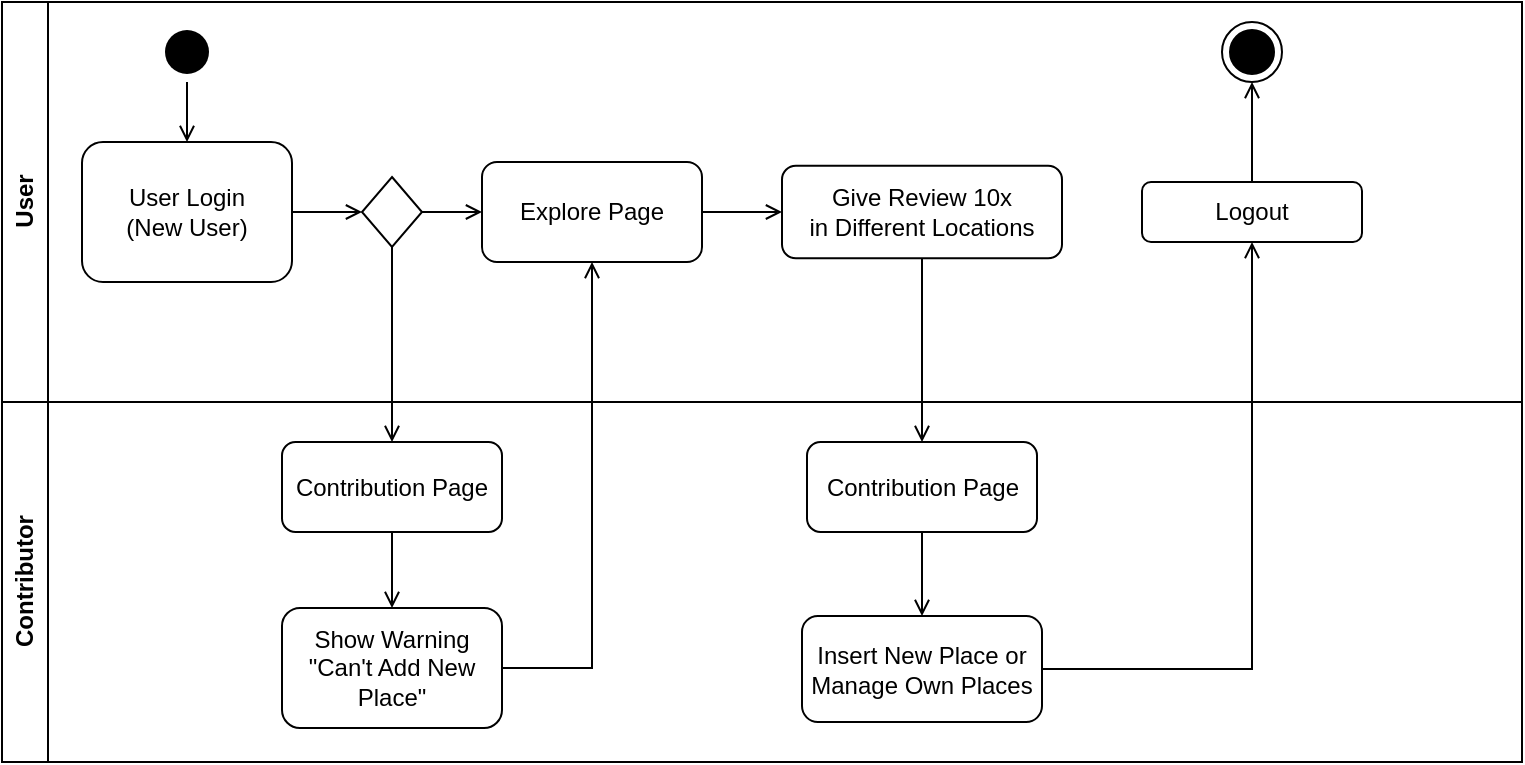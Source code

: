 <mxfile version="24.7.7">
  <diagram name="Page-1" id="e7e014a7-5840-1c2e-5031-d8a46d1fe8dd">
    <mxGraphModel dx="968" dy="544" grid="1" gridSize="10" guides="1" tooltips="1" connect="1" arrows="1" fold="1" page="1" pageScale="1" pageWidth="1169" pageHeight="826" background="none" math="0" shadow="0">
      <root>
        <mxCell id="0" />
        <mxCell id="1" parent="0" />
        <mxCell id="rC1jzke7cSfcXqQ4rUpF-43" value="Contributor" style="swimlane;horizontal=0;whiteSpace=wrap;html=1;" parent="1" vertex="1">
          <mxGeometry x="40" y="280" width="760" height="180" as="geometry" />
        </mxCell>
        <mxCell id="rC1jzke7cSfcXqQ4rUpF-50" value="Show Warning &quot;Can&#39;t Add New Place&quot;" style="verticalAlign=middle;whiteSpace=wrap;rounded=1;" parent="rC1jzke7cSfcXqQ4rUpF-43" vertex="1">
          <mxGeometry x="140" y="103" width="110" height="60" as="geometry" />
        </mxCell>
        <mxCell id="rC1jzke7cSfcXqQ4rUpF-95" value="Insert New Place or Manage Own Places" style="verticalAlign=middle;whiteSpace=wrap;rounded=1;" parent="rC1jzke7cSfcXqQ4rUpF-43" vertex="1">
          <mxGeometry x="400" y="107" width="120" height="53" as="geometry" />
        </mxCell>
        <mxCell id="rC1jzke7cSfcXqQ4rUpF-97" value="Contribution Page" style="verticalAlign=middle;whiteSpace=wrap;rounded=1;" parent="rC1jzke7cSfcXqQ4rUpF-43" vertex="1">
          <mxGeometry x="140" y="20" width="110" height="45" as="geometry" />
        </mxCell>
        <mxCell id="rC1jzke7cSfcXqQ4rUpF-98" style="rounded=0;orthogonalLoop=1;jettySize=auto;html=1;entryX=0.5;entryY=0;entryDx=0;entryDy=0;endArrow=open;endFill=0;exitX=0.5;exitY=1;exitDx=0;exitDy=0;edgeStyle=orthogonalEdgeStyle;" parent="rC1jzke7cSfcXqQ4rUpF-43" source="rC1jzke7cSfcXqQ4rUpF-97" target="rC1jzke7cSfcXqQ4rUpF-50" edge="1">
          <mxGeometry relative="1" as="geometry">
            <mxPoint x="205" y="-67" as="sourcePoint" />
            <mxPoint x="205" y="25" as="targetPoint" />
          </mxGeometry>
        </mxCell>
        <mxCell id="rC1jzke7cSfcXqQ4rUpF-99" value="Contribution Page" style="verticalAlign=middle;whiteSpace=wrap;rounded=1;" parent="rC1jzke7cSfcXqQ4rUpF-43" vertex="1">
          <mxGeometry x="402.5" y="20" width="115" height="45" as="geometry" />
        </mxCell>
        <mxCell id="rC1jzke7cSfcXqQ4rUpF-102" style="rounded=0;orthogonalLoop=1;jettySize=auto;html=1;entryX=0.5;entryY=0;entryDx=0;entryDy=0;endArrow=open;endFill=0;exitX=0.5;exitY=1;exitDx=0;exitDy=0;edgeStyle=orthogonalEdgeStyle;" parent="rC1jzke7cSfcXqQ4rUpF-43" source="rC1jzke7cSfcXqQ4rUpF-99" target="rC1jzke7cSfcXqQ4rUpF-95" edge="1">
          <mxGeometry relative="1" as="geometry">
            <mxPoint x="470" y="-62" as="sourcePoint" />
            <mxPoint x="470" y="30" as="targetPoint" />
          </mxGeometry>
        </mxCell>
        <mxCell id="rC1jzke7cSfcXqQ4rUpF-55" value="User" style="swimlane;horizontal=0;whiteSpace=wrap;html=1;" parent="1" vertex="1">
          <mxGeometry x="40" y="80" width="760" height="200" as="geometry" />
        </mxCell>
        <mxCell id="rC1jzke7cSfcXqQ4rUpF-56" style="edgeStyle=orthogonalEdgeStyle;rounded=0;orthogonalLoop=1;jettySize=auto;html=1;endArrow=open;endFill=0;" parent="rC1jzke7cSfcXqQ4rUpF-55" source="rC1jzke7cSfcXqQ4rUpF-57" target="rC1jzke7cSfcXqQ4rUpF-59" edge="1">
          <mxGeometry relative="1" as="geometry" />
        </mxCell>
        <mxCell id="rC1jzke7cSfcXqQ4rUpF-57" value="" style="ellipse;shape=startState;fillColor=#000000;strokeColor=none;" parent="rC1jzke7cSfcXqQ4rUpF-55" vertex="1">
          <mxGeometry x="77.5" y="10" width="30" height="30" as="geometry" />
        </mxCell>
        <mxCell id="rC1jzke7cSfcXqQ4rUpF-58" style="edgeStyle=orthogonalEdgeStyle;rounded=0;orthogonalLoop=1;jettySize=auto;html=1;entryX=0;entryY=0.5;entryDx=0;entryDy=0;endArrow=open;endFill=0;" parent="rC1jzke7cSfcXqQ4rUpF-55" source="rC1jzke7cSfcXqQ4rUpF-59" target="rC1jzke7cSfcXqQ4rUpF-60" edge="1">
          <mxGeometry relative="1" as="geometry" />
        </mxCell>
        <mxCell id="rC1jzke7cSfcXqQ4rUpF-59" value="User Login&#xa;(New User)" style="verticalAlign=middle;whiteSpace=wrap;rounded=1;" parent="rC1jzke7cSfcXqQ4rUpF-55" vertex="1">
          <mxGeometry x="40" y="70" width="105" height="70" as="geometry" />
        </mxCell>
        <mxCell id="rC1jzke7cSfcXqQ4rUpF-60" value="" style="rhombus;whiteSpace=wrap;html=1;shadow=0;fillStyle=hatch;" parent="rC1jzke7cSfcXqQ4rUpF-55" vertex="1">
          <mxGeometry x="180" y="87.5" width="30" height="35" as="geometry" />
        </mxCell>
        <mxCell id="rC1jzke7cSfcXqQ4rUpF-62" value="Explore Page" style="verticalAlign=middle;whiteSpace=wrap;rounded=1;" parent="rC1jzke7cSfcXqQ4rUpF-55" vertex="1">
          <mxGeometry x="240" y="80" width="110" height="50" as="geometry" />
        </mxCell>
        <mxCell id="rC1jzke7cSfcXqQ4rUpF-66" style="rounded=0;orthogonalLoop=1;jettySize=auto;html=1;entryX=0;entryY=0.5;entryDx=0;entryDy=0;endArrow=open;endFill=0;exitX=1;exitY=0.5;exitDx=0;exitDy=0;" parent="rC1jzke7cSfcXqQ4rUpF-55" source="rC1jzke7cSfcXqQ4rUpF-60" target="rC1jzke7cSfcXqQ4rUpF-62" edge="1">
          <mxGeometry relative="1" as="geometry">
            <mxPoint x="253" y="107" as="sourcePoint" />
            <mxPoint x="300" y="55" as="targetPoint" />
          </mxGeometry>
        </mxCell>
        <mxCell id="rC1jzke7cSfcXqQ4rUpF-70" value="Give Review 10x in Different Locations" style="verticalAlign=middle;whiteSpace=wrap;rounded=1;" parent="rC1jzke7cSfcXqQ4rUpF-55" vertex="1">
          <mxGeometry x="390" y="81.88" width="140" height="46.25" as="geometry" />
        </mxCell>
        <mxCell id="rC1jzke7cSfcXqQ4rUpF-71" style="rounded=0;orthogonalLoop=1;jettySize=auto;html=1;entryX=0;entryY=0.5;entryDx=0;entryDy=0;endArrow=open;endFill=0;exitX=1;exitY=0.5;exitDx=0;exitDy=0;" parent="rC1jzke7cSfcXqQ4rUpF-55" source="rC1jzke7cSfcXqQ4rUpF-62" target="rC1jzke7cSfcXqQ4rUpF-70" edge="1">
          <mxGeometry relative="1" as="geometry">
            <mxPoint x="253" y="107" as="sourcePoint" />
            <mxPoint x="300" y="55" as="targetPoint" />
          </mxGeometry>
        </mxCell>
        <mxCell id="rC1jzke7cSfcXqQ4rUpF-93" style="edgeStyle=orthogonalEdgeStyle;rounded=0;orthogonalLoop=1;jettySize=auto;html=1;entryX=0.5;entryY=1;entryDx=0;entryDy=0;endArrow=open;endFill=0;" parent="rC1jzke7cSfcXqQ4rUpF-55" source="rC1jzke7cSfcXqQ4rUpF-91" target="rC1jzke7cSfcXqQ4rUpF-94" edge="1">
          <mxGeometry relative="1" as="geometry">
            <mxPoint x="725" y="120" as="targetPoint" />
          </mxGeometry>
        </mxCell>
        <mxCell id="rC1jzke7cSfcXqQ4rUpF-91" value="Logout" style="verticalAlign=middle;whiteSpace=wrap;rounded=1;" parent="rC1jzke7cSfcXqQ4rUpF-55" vertex="1">
          <mxGeometry x="570" y="90.01" width="110" height="30" as="geometry" />
        </mxCell>
        <mxCell id="rC1jzke7cSfcXqQ4rUpF-94" value="" style="ellipse;html=1;shape=endState;fillColor=#000000;strokeColor=#000000;" parent="rC1jzke7cSfcXqQ4rUpF-55" vertex="1">
          <mxGeometry x="610" y="10" width="30" height="30" as="geometry" />
        </mxCell>
        <mxCell id="rC1jzke7cSfcXqQ4rUpF-68" style="rounded=0;orthogonalLoop=1;jettySize=auto;html=1;entryX=0.5;entryY=0;entryDx=0;entryDy=0;endArrow=open;endFill=0;exitX=0.5;exitY=1;exitDx=0;exitDy=0;edgeStyle=orthogonalEdgeStyle;" parent="1" source="rC1jzke7cSfcXqQ4rUpF-60" target="rC1jzke7cSfcXqQ4rUpF-97" edge="1">
          <mxGeometry relative="1" as="geometry">
            <mxPoint x="292" y="204" as="sourcePoint" />
            <mxPoint x="340" y="255" as="targetPoint" />
          </mxGeometry>
        </mxCell>
        <mxCell id="rC1jzke7cSfcXqQ4rUpF-74" style="edgeStyle=orthogonalEdgeStyle;rounded=0;orthogonalLoop=1;jettySize=auto;html=1;exitX=1;exitY=0.5;exitDx=0;exitDy=0;entryX=0.5;entryY=1;entryDx=0;entryDy=0;endArrow=open;endFill=0;" parent="1" source="rC1jzke7cSfcXqQ4rUpF-50" target="rC1jzke7cSfcXqQ4rUpF-62" edge="1">
          <mxGeometry relative="1" as="geometry">
            <mxPoint x="550" y="230" as="targetPoint" />
          </mxGeometry>
        </mxCell>
        <mxCell id="rC1jzke7cSfcXqQ4rUpF-100" style="rounded=0;orthogonalLoop=1;jettySize=auto;html=1;entryX=0.5;entryY=0;entryDx=0;entryDy=0;endArrow=open;endFill=0;exitX=0.5;exitY=1;exitDx=0;exitDy=0;edgeStyle=orthogonalEdgeStyle;" parent="1" source="rC1jzke7cSfcXqQ4rUpF-70" target="rC1jzke7cSfcXqQ4rUpF-99" edge="1">
          <mxGeometry relative="1" as="geometry">
            <mxPoint x="245" y="213" as="sourcePoint" />
            <mxPoint x="245" y="310" as="targetPoint" />
          </mxGeometry>
        </mxCell>
        <mxCell id="rC1jzke7cSfcXqQ4rUpF-103" style="edgeStyle=orthogonalEdgeStyle;rounded=0;orthogonalLoop=1;jettySize=auto;html=1;exitX=1;exitY=0.5;exitDx=0;exitDy=0;endArrow=open;endFill=0;" parent="1" source="rC1jzke7cSfcXqQ4rUpF-95" target="rC1jzke7cSfcXqQ4rUpF-91" edge="1">
          <mxGeometry relative="1" as="geometry">
            <mxPoint x="345" y="220" as="targetPoint" />
            <mxPoint x="300" y="423" as="sourcePoint" />
          </mxGeometry>
        </mxCell>
      </root>
    </mxGraphModel>
  </diagram>
</mxfile>
